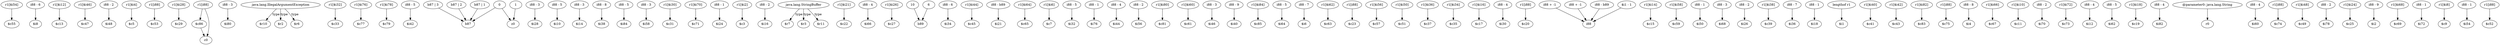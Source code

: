 digraph g {
0[label="r1[$i54]"]
1[label="$c55"]
0->1[label=""]
2[label="i88 - 6"]
3[label="$i8"]
2->3[label=""]
4[label="r1[$i12]"]
5[label="$c13"]
4->5[label=""]
6[label="r1[$i46]"]
7[label="$c47"]
6->7[label=""]
8[label="i88 - 2"]
9[label="$i48"]
8->9[label=""]
10[label="r1[$i4]"]
11[label="$c5"]
10->11[label=""]
12[label="r1[i88]"]
13[label="$c53"]
12->13[label=""]
14[label="r1[$i28]"]
15[label="$c29"]
14->15[label=""]
16[label="r1[i88]"]
17[label="$c86"]
16->17[label=""]
18[label="i88 - 3"]
19[label="$i80"]
18->19[label=""]
20[label="java.lang.IllegalArgumentException"]
21[label="$r10"]
20->21[label="type"]
22[label="r1[$i32]"]
23[label="$c33"]
22->23[label=""]
24[label="r1[$i76]"]
25[label="$c77"]
24->25[label=""]
26[label="r1[$i78]"]
27[label="$c79"]
26->27[label=""]
28[label="i88 - 5"]
29[label="$i42"]
28->29[label=""]
30[label="0"]
31[label="b87"]
30->31[label=""]
32[label="i88 - 3"]
33[label="$i28"]
32->33[label=""]
34[label="i88 - 5"]
35[label="$i10"]
34->35[label=""]
36[label="1"]
37[label="z0"]
36->37[label=""]
30->37[label=""]
38[label="i88 - 3"]
39[label="$i14"]
38->39[label=""]
40[label="i88 - 8"]
41[label="$i38"]
40->41[label=""]
42[label="i88 - 5"]
43[label="$i84"]
42->43[label=""]
44[label="i88 - 3"]
45[label="$i58"]
44->45[label=""]
46[label="r1[$i30]"]
47[label="$c31"]
46->47[label=""]
48[label="c0"]
17->48[label=""]
49[label="r1[$i70]"]
50[label="$c71"]
49->50[label=""]
51[label="i88 - 1"]
52[label="$i24"]
51->52[label=""]
53[label="r1[$i2]"]
54[label="$c3"]
53->54[label=""]
55[label="i88 - 2"]
56[label="$i16"]
55->56[label=""]
57[label="java.lang.StringBuffer"]
58[label="$r7"]
57->58[label="type"]
59[label="b87 | 3"]
59->31[label=""]
60[label="r1[$i21]"]
61[label="$c22"]
60->61[label=""]
62[label="i88 - 4"]
63[label="$i66"]
62->63[label=""]
64[label="r1[$i26]"]
65[label="$c27"]
64->65[label=""]
66[label="10"]
67[label="b89"]
66->67[label=""]
68[label="i88 - 6"]
69[label="$i34"]
68->69[label=""]
70[label="r1[$i44]"]
71[label="$c45"]
70->71[label=""]
72[label="i88 - b89"]
73[label="$i21"]
72->73[label=""]
74[label="r1[$i64]"]
75[label="$c65"]
74->75[label=""]
76[label="r1[$i6]"]
77[label="$c7"]
76->77[label=""]
78[label="i88 - 5"]
79[label="$i32"]
78->79[label=""]
80[label="$r2"]
20->80[label="type"]
81[label="i88 - 1"]
82[label="$i76"]
81->82[label=""]
83[label="i88 - 4"]
84[label="$i44"]
83->84[label=""]
16->48[label=""]
85[label="i88 - 2"]
86[label="$i56"]
85->86[label=""]
87[label="r1[$i80]"]
88[label="$c81"]
87->88[label=""]
89[label="r1[$i60]"]
90[label="$c61"]
89->90[label=""]
91[label="i88 - 3"]
92[label="$i46"]
91->92[label=""]
93[label="6"]
93->67[label=""]
94[label="i88 - 9"]
95[label="$i40"]
94->95[label=""]
96[label="r1[$i84]"]
97[label="$c85"]
96->97[label=""]
98[label="i88 - 5"]
99[label="$i64"]
98->99[label=""]
100[label="i88 - 7"]
101[label="$i6"]
100->101[label=""]
102[label="r1[$i62]"]
103[label="$c63"]
102->103[label=""]
104[label="r1[i88]"]
105[label="$c23"]
104->105[label=""]
106[label="r1[$i56]"]
107[label="$c57"]
106->107[label=""]
108[label="r1[$i50]"]
109[label="$c51"]
108->109[label=""]
110[label="r1[$i36]"]
111[label="$c37"]
110->111[label=""]
112[label="r1[$i34]"]
113[label="$c35"]
112->113[label=""]
114[label="r1[$i16]"]
115[label="$c17"]
114->115[label=""]
116[label="i88 - 4"]
117[label="$i30"]
116->117[label=""]
118[label="r1[i88]"]
119[label="$c20"]
118->119[label=""]
120[label="i88 + -1"]
121[label="i88"]
120->121[label=""]
122[label="r1[$i14]"]
123[label="$c15"]
122->123[label=""]
124[label="r1[$i58]"]
125[label="$c59"]
124->125[label=""]
126[label="i88 - 1"]
127[label="$i50"]
126->127[label=""]
128[label="b87 | 2"]
128->31[label=""]
129[label="i88 - 3"]
130[label="$i68"]
129->130[label=""]
131[label="i88 - 2"]
132[label="$i26"]
131->132[label=""]
133[label="r1[$i38]"]
134[label="$c39"]
133->134[label=""]
135[label="i88 - 7"]
136[label="$i36"]
135->136[label=""]
137[label="b87 | 1"]
137->31[label=""]
138[label="i88 - 1"]
139[label="$i18"]
138->139[label=""]
140[label="lengthof r1"]
141[label="$i1"]
140->141[label=""]
142[label="r1[$i40]"]
143[label="$c41"]
142->143[label=""]
144[label="r1[$i42]"]
145[label="$c43"]
144->145[label=""]
146[label="i88 + -1"]
146->121[label=""]
147[label="r1[$i82]"]
148[label="$c83"]
147->148[label=""]
149[label="r1[i88]"]
150[label="$c75"]
149->150[label=""]
151[label="i88 - 8"]
152[label="$i4"]
151->152[label=""]
153[label="$r3"]
57->153[label="type"]
154[label="r1[$i66]"]
155[label="$c67"]
154->155[label=""]
156[label="r1[$i10]"]
157[label="$c11"]
156->157[label=""]
158[label="i88 - 2"]
159[label="$i70"]
158->159[label=""]
160[label="r1[$i72]"]
161[label="$c73"]
160->161[label=""]
162[label="i88 - 4"]
163[label="$i12"]
162->163[label=""]
164[label="i88 - 5"]
165[label="$i62"]
164->165[label=""]
166[label="r1[$i18]"]
167[label="$c19"]
166->167[label=""]
168[label="i88 - 4"]
169[label="$i82"]
168->169[label=""]
170[label="$r11"]
57->170[label="type"]
171[label="@parameter0: java.lang.String"]
172[label="r0"]
171->172[label=""]
173[label="i88 - 4"]
174[label="$i60"]
173->174[label=""]
175[label="r1[i88]"]
176[label="$c74"]
175->176[label=""]
177[label="r1[$i48]"]
178[label="$c49"]
177->178[label=""]
179[label="$r6"]
20->179[label="type"]
180[label="i88 - 2"]
181[label="$i78"]
180->181[label=""]
182[label="r1[$i24]"]
183[label="$c25"]
182->183[label=""]
184[label="i88 - 9"]
185[label="$i2"]
184->185[label=""]
186[label="i88 - b89"]
186->121[label=""]
187[label="r1[$i68]"]
188[label="$c69"]
187->188[label=""]
189[label="i88 - 1"]
190[label="$i72"]
189->190[label=""]
191[label="r1[$i8]"]
192[label="$c9"]
191->192[label=""]
193[label="i88 - 1"]
194[label="$i54"]
193->194[label=""]
195[label="r1[i88]"]
196[label="$c52"]
195->196[label=""]
197[label="$i1 - 1"]
197->121[label=""]
}